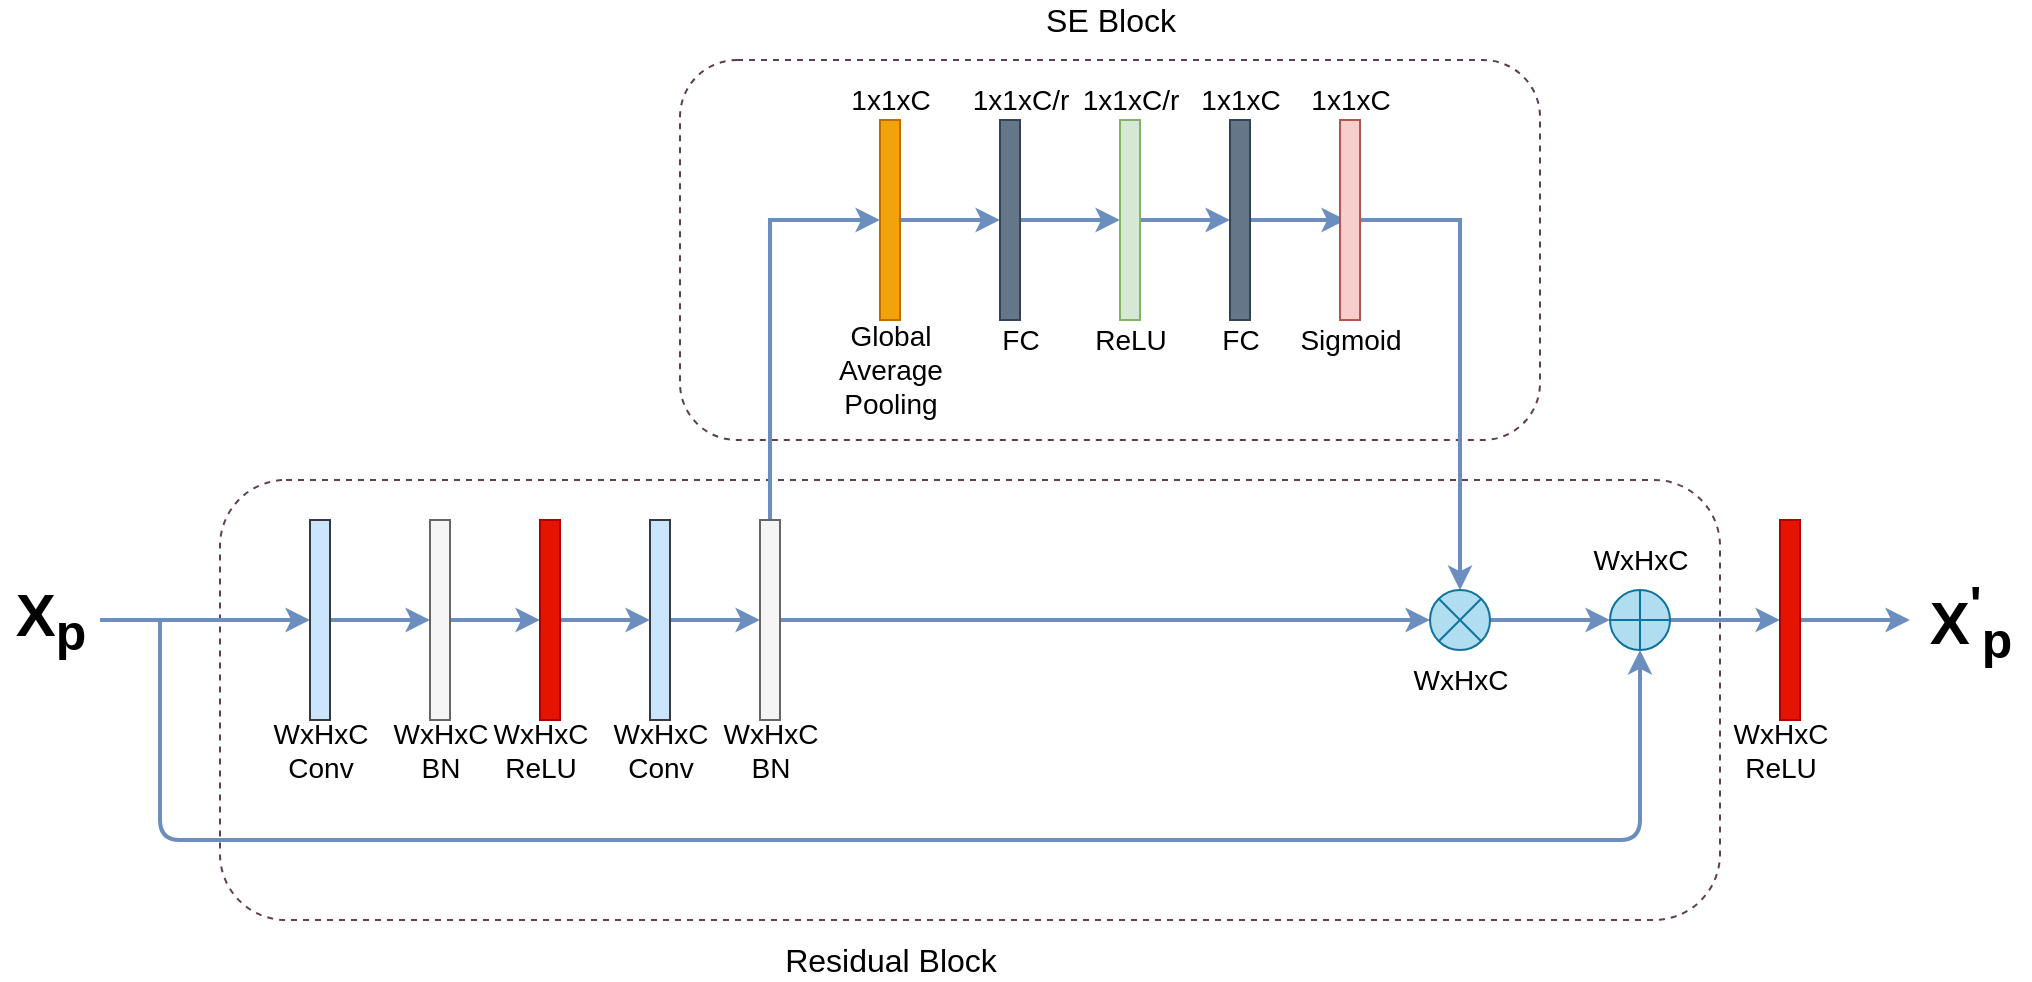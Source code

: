 <mxfile version="13.6.4" type="device"><diagram id="edo1cl_Gr3JymFWjyVaG" name="Page-1"><mxGraphModel dx="2912" dy="2306" grid="1" gridSize="10" guides="1" tooltips="1" connect="1" arrows="1" fold="1" page="1" pageScale="1" pageWidth="850" pageHeight="1100" math="0" shadow="0"><root><mxCell id="0"/><mxCell id="1" parent="0"/><mxCell id="Pwoq7LmQqT7I_lqhLKnq-89" value="" style="rounded=1;whiteSpace=wrap;html=1;fontSize=30;fillColor=none;dashed=1;strokeColor=#633F56;" parent="1" vertex="1"><mxGeometry y="180" width="750" height="220" as="geometry"/></mxCell><mxCell id="Pwoq7LmQqT7I_lqhLKnq-56" value="" style="rounded=1;whiteSpace=wrap;html=1;fontSize=30;fillColor=none;dashed=1;strokeColor=#5E3C52;" parent="1" vertex="1"><mxGeometry x="230" y="-30" width="430" height="190" as="geometry"/></mxCell><mxCell id="Pwoq7LmQqT7I_lqhLKnq-2" value="" style="rounded=0;whiteSpace=wrap;html=1;fillColor=#f5f5f5;strokeColor=#666666;fontColor=#333333;" parent="1" vertex="1"><mxGeometry x="270" y="200" width="10" height="100" as="geometry"/></mxCell><mxCell id="Pwoq7LmQqT7I_lqhLKnq-21" value="" style="edgeStyle=orthogonalEdgeStyle;rounded=0;sketch=0;orthogonalLoop=1;jettySize=auto;html=1;shadow=0;strokeWidth=2;fillColor=#dae8fc;strokeColor=#6c8ebf;exitX=1;exitY=0.5;exitDx=0;exitDy=0;exitPerimeter=0;entryX=0;entryY=0.5;entryDx=0;entryDy=0;entryPerimeter=0;" parent="1" source="Pwoq7LmQqT7I_lqhLKnq-22" target="Pwoq7LmQqT7I_lqhLKnq-27" edge="1"><mxGeometry relative="1" as="geometry"><mxPoint x="665" y="250" as="sourcePoint"/><mxPoint x="725" y="250" as="targetPoint"/></mxGeometry></mxCell><mxCell id="Pwoq7LmQqT7I_lqhLKnq-11" value="" style="edgeStyle=orthogonalEdgeStyle;orthogonalLoop=1;jettySize=auto;html=1;shadow=0;sketch=0;rounded=0;strokeWidth=2;fillColor=#dae8fc;strokeColor=#6c8ebf;" parent="1" source="Pwoq7LmQqT7I_lqhLKnq-7" target="Pwoq7LmQqT7I_lqhLKnq-10" edge="1"><mxGeometry relative="1" as="geometry"/></mxCell><mxCell id="Pwoq7LmQqT7I_lqhLKnq-7" value="" style="rounded=0;whiteSpace=wrap;html=1;fillColor=#f0a30a;strokeColor=#BD7000;fontColor=#ffffff;" parent="1" vertex="1"><mxGeometry x="330" width="10" height="100" as="geometry"/></mxCell><mxCell id="Pwoq7LmQqT7I_lqhLKnq-9" value="" style="endArrow=classic;html=1;exitX=0.5;exitY=0;exitDx=0;exitDy=0;entryX=0;entryY=0.5;entryDx=0;entryDy=0;shadow=0;sketch=0;rounded=0;strokeWidth=2;fillColor=#dae8fc;strokeColor=#6c8ebf;" parent="1" source="Pwoq7LmQqT7I_lqhLKnq-2" target="Pwoq7LmQqT7I_lqhLKnq-7" edge="1"><mxGeometry width="50" height="50" relative="1" as="geometry"><mxPoint x="370" y="240" as="sourcePoint"/><mxPoint x="420" y="190" as="targetPoint"/><Array as="points"><mxPoint x="275" y="50"/></Array></mxGeometry></mxCell><mxCell id="Pwoq7LmQqT7I_lqhLKnq-13" value="" style="edgeStyle=orthogonalEdgeStyle;orthogonalLoop=1;jettySize=auto;html=1;shadow=0;sketch=0;rounded=0;strokeWidth=2;fillColor=#dae8fc;strokeColor=#6c8ebf;" parent="1" source="Pwoq7LmQqT7I_lqhLKnq-10" target="Pwoq7LmQqT7I_lqhLKnq-12" edge="1"><mxGeometry relative="1" as="geometry"/></mxCell><mxCell id="Pwoq7LmQqT7I_lqhLKnq-10" value="" style="rounded=0;whiteSpace=wrap;html=1;fillColor=#647687;strokeColor=#314354;fontColor=#ffffff;" parent="1" vertex="1"><mxGeometry x="390" width="10" height="100" as="geometry"/></mxCell><mxCell id="Pwoq7LmQqT7I_lqhLKnq-15" value="" style="edgeStyle=orthogonalEdgeStyle;orthogonalLoop=1;jettySize=auto;html=1;shadow=0;sketch=0;rounded=0;strokeWidth=2;fillColor=#dae8fc;strokeColor=#6c8ebf;" parent="1" source="Pwoq7LmQqT7I_lqhLKnq-12" target="Pwoq7LmQqT7I_lqhLKnq-14" edge="1"><mxGeometry relative="1" as="geometry"/></mxCell><mxCell id="Pwoq7LmQqT7I_lqhLKnq-12" value="" style="rounded=0;whiteSpace=wrap;html=1;fillColor=#d5e8d4;strokeColor=#82b366;" parent="1" vertex="1"><mxGeometry x="450" width="10" height="100" as="geometry"/></mxCell><mxCell id="Pwoq7LmQqT7I_lqhLKnq-50" value="" style="edgeStyle=orthogonalEdgeStyle;rounded=0;sketch=0;orthogonalLoop=1;jettySize=auto;html=1;shadow=0;strokeWidth=2;fontSize=30;fillColor=#dae8fc;strokeColor=#6c8ebf;entryX=0.3;entryY=0.5;entryDx=0;entryDy=0;entryPerimeter=0;" parent="1" source="Pwoq7LmQqT7I_lqhLKnq-14" target="Pwoq7LmQqT7I_lqhLKnq-47" edge="1"><mxGeometry relative="1" as="geometry"><mxPoint x="633" y="50" as="targetPoint"/></mxGeometry></mxCell><mxCell id="Pwoq7LmQqT7I_lqhLKnq-14" value="" style="rounded=0;whiteSpace=wrap;html=1;fillColor=#647687;strokeColor=#314354;fontColor=#ffffff;" parent="1" vertex="1"><mxGeometry x="505" width="10" height="100" as="geometry"/></mxCell><mxCell id="Pwoq7LmQqT7I_lqhLKnq-16" value="" style="endArrow=classic;html=1;exitX=1;exitY=0.5;exitDx=0;exitDy=0;entryX=0.5;entryY=0;entryDx=0;entryDy=0;shadow=0;sketch=0;rounded=0;strokeWidth=2;fillColor=#dae8fc;strokeColor=#6c8ebf;entryPerimeter=0;" parent="1" source="Pwoq7LmQqT7I_lqhLKnq-47" target="Pwoq7LmQqT7I_lqhLKnq-22" edge="1"><mxGeometry width="50" height="50" relative="1" as="geometry"><mxPoint x="530" y="190" as="sourcePoint"/><mxPoint x="715" y="200" as="targetPoint"/><Array as="points"><mxPoint x="620" y="50"/></Array></mxGeometry></mxCell><mxCell id="Pwoq7LmQqT7I_lqhLKnq-17" value="" style="endArrow=classic;html=1;entryX=0;entryY=0.5;entryDx=0;entryDy=0;shadow=0;sketch=0;rounded=0;strokeWidth=2;fillColor=#dae8fc;strokeColor=#6c8ebf;exitX=1;exitY=0.5;exitDx=0;exitDy=0;" parent="1" source="Pwoq7LmQqT7I_lqhLKnq-61" target="Pwoq7LmQqT7I_lqhLKnq-2" edge="1"><mxGeometry width="50" height="50" relative="1" as="geometry"><mxPoint x="180" y="250.0" as="sourcePoint"/><mxPoint x="580" y="140" as="targetPoint"/></mxGeometry></mxCell><mxCell id="Pwoq7LmQqT7I_lqhLKnq-23" value="" style="edgeStyle=orthogonalEdgeStyle;orthogonalLoop=1;jettySize=auto;html=1;shadow=0;sketch=0;rounded=0;strokeWidth=2;fillColor=#dae8fc;strokeColor=#6c8ebf;" parent="1" source="Pwoq7LmQqT7I_lqhLKnq-2" target="Pwoq7LmQqT7I_lqhLKnq-22" edge="1"><mxGeometry relative="1" as="geometry"><mxPoint x="280" y="250" as="sourcePoint"/><mxPoint x="710" y="250" as="targetPoint"/></mxGeometry></mxCell><mxCell id="Pwoq7LmQqT7I_lqhLKnq-22" value="" style="verticalLabelPosition=bottom;verticalAlign=top;html=1;shape=mxgraph.flowchart.or;fillColor=#b1ddf0;strokeColor=#10739e;" parent="1" vertex="1"><mxGeometry x="605" y="235" width="30" height="30" as="geometry"/></mxCell><mxCell id="Pwoq7LmQqT7I_lqhLKnq-32" value="" style="edgeStyle=orthogonalEdgeStyle;rounded=0;sketch=0;orthogonalLoop=1;jettySize=auto;html=1;shadow=0;strokeWidth=2;fillColor=#dae8fc;strokeColor=#6c8ebf;entryX=0;entryY=0.5;entryDx=0;entryDy=0;" parent="1" source="Pwoq7LmQqT7I_lqhLKnq-27" target="Pwoq7LmQqT7I_lqhLKnq-80" edge="1"><mxGeometry relative="1" as="geometry"><mxPoint x="825" y="250" as="targetPoint"/></mxGeometry></mxCell><mxCell id="Pwoq7LmQqT7I_lqhLKnq-27" value="" style="verticalLabelPosition=bottom;verticalAlign=top;html=1;shape=mxgraph.flowchart.summing_function;fillColor=#b1ddf0;strokeColor=#10739e;" parent="1" vertex="1"><mxGeometry x="695" y="235" width="30" height="30" as="geometry"/></mxCell><mxCell id="Pwoq7LmQqT7I_lqhLKnq-30" value="" style="endArrow=classic;html=1;shadow=0;strokeWidth=2;entryX=0.5;entryY=1;entryDx=0;entryDy=0;entryPerimeter=0;fillColor=#dae8fc;strokeColor=#6c8ebf;" parent="1" target="Pwoq7LmQqT7I_lqhLKnq-27" edge="1"><mxGeometry width="50" height="50" relative="1" as="geometry"><mxPoint x="-30" y="250" as="sourcePoint"/><mxPoint x="580" y="140" as="targetPoint"/><Array as="points"><mxPoint x="-30" y="360"/><mxPoint x="710" y="360"/></Array></mxGeometry></mxCell><mxCell id="Pwoq7LmQqT7I_lqhLKnq-33" value="1x1xC" style="text;html=1;resizable=0;autosize=1;align=center;verticalAlign=middle;points=[];fillColor=none;strokeColor=none;rounded=0;fontSize=14;" parent="1" vertex="1"><mxGeometry x="305" y="-20" width="60" height="20" as="geometry"/></mxCell><mxCell id="Pwoq7LmQqT7I_lqhLKnq-34" value="1x1xC/r" style="text;html=1;resizable=0;autosize=1;align=center;verticalAlign=middle;points=[];fillColor=none;strokeColor=none;rounded=0;fontSize=14;" parent="1" vertex="1"><mxGeometry x="370" y="-20" width="60" height="20" as="geometry"/></mxCell><mxCell id="Pwoq7LmQqT7I_lqhLKnq-35" value="1x1xC/r" style="text;html=1;resizable=0;autosize=1;align=center;verticalAlign=middle;points=[];fillColor=none;strokeColor=none;rounded=0;fontSize=14;" parent="1" vertex="1"><mxGeometry x="425" y="-20" width="60" height="20" as="geometry"/></mxCell><mxCell id="Pwoq7LmQqT7I_lqhLKnq-36" value="1x1xC" style="text;html=1;resizable=0;autosize=1;align=center;verticalAlign=middle;points=[];fillColor=none;strokeColor=none;rounded=0;fontSize=14;" parent="1" vertex="1"><mxGeometry x="480" y="-20" width="60" height="20" as="geometry"/></mxCell><mxCell id="Pwoq7LmQqT7I_lqhLKnq-37" value="WxHxC&lt;br style=&quot;font-size: 14px;&quot;&gt;BN" style="text;html=1;resizable=0;autosize=1;align=center;verticalAlign=middle;points=[];fillColor=none;strokeColor=none;rounded=0;fontSize=14;" parent="1" vertex="1"><mxGeometry x="245" y="295" width="60" height="40" as="geometry"/></mxCell><mxCell id="Pwoq7LmQqT7I_lqhLKnq-38" value="WxHxC" style="text;html=1;resizable=0;autosize=1;align=center;verticalAlign=middle;points=[];fillColor=none;strokeColor=none;rounded=0;fontSize=14;" parent="1" vertex="1"><mxGeometry x="590" y="270" width="60" height="20" as="geometry"/></mxCell><mxCell id="Pwoq7LmQqT7I_lqhLKnq-39" value="WxHxC" style="text;html=1;resizable=0;autosize=1;align=center;verticalAlign=middle;points=[];fillColor=none;strokeColor=none;rounded=0;fontSize=14;" parent="1" vertex="1"><mxGeometry x="680" y="210" width="60" height="20" as="geometry"/></mxCell><mxCell id="Pwoq7LmQqT7I_lqhLKnq-41" value="&lt;b style=&quot;font-size: 30px&quot;&gt;X&lt;sup&gt;'&lt;/sup&gt;&lt;sub&gt;p&lt;/sub&gt;&lt;/b&gt;" style="text;html=1;resizable=0;autosize=1;align=center;verticalAlign=middle;points=[];fillColor=none;strokeColor=none;rounded=0;fontSize=30;" parent="1" vertex="1"><mxGeometry x="845" y="220" width="60" height="60" as="geometry"/></mxCell><mxCell id="Pwoq7LmQqT7I_lqhLKnq-79" value="" style="edgeStyle=orthogonalEdgeStyle;rounded=0;sketch=0;orthogonalLoop=1;jettySize=auto;html=1;shadow=0;strokeWidth=2;fontSize=30;entryX=0;entryY=0.5;entryDx=0;entryDy=0;fillColor=#dae8fc;strokeColor=#6c8ebf;" parent="1" source="Pwoq7LmQqT7I_lqhLKnq-44" target="Pwoq7LmQqT7I_lqhLKnq-70" edge="1"><mxGeometry relative="1" as="geometry"><mxPoint x="-30" y="250.0" as="targetPoint"/></mxGeometry></mxCell><mxCell id="Pwoq7LmQqT7I_lqhLKnq-44" value="&lt;b style=&quot;font-size: 30px&quot;&gt;X&lt;sub&gt;p&lt;/sub&gt;&lt;/b&gt;" style="text;html=1;resizable=0;autosize=1;align=center;verticalAlign=middle;points=[];fillColor=none;strokeColor=none;rounded=0;fontSize=30;" parent="1" vertex="1"><mxGeometry x="-110" y="225" width="50" height="50" as="geometry"/></mxCell><mxCell id="Pwoq7LmQqT7I_lqhLKnq-47" value="" style="rounded=0;whiteSpace=wrap;html=1;fillColor=#f8cecc;strokeColor=#b85450;" parent="1" vertex="1"><mxGeometry x="560" width="10" height="100" as="geometry"/></mxCell><mxCell id="Pwoq7LmQqT7I_lqhLKnq-48" value="1x1xC" style="text;html=1;resizable=0;autosize=1;align=center;verticalAlign=middle;points=[];fillColor=none;strokeColor=none;rounded=0;fontSize=14;" parent="1" vertex="1"><mxGeometry x="535" y="-20" width="60" height="20" as="geometry"/></mxCell><mxCell id="Pwoq7LmQqT7I_lqhLKnq-51" value="Global&lt;br style=&quot;font-size: 14px;&quot;&gt;Average&lt;br style=&quot;font-size: 14px;&quot;&gt;Pooling" style="text;html=1;resizable=0;autosize=1;align=center;verticalAlign=middle;points=[];fillColor=none;strokeColor=none;rounded=0;fontSize=14;" parent="1" vertex="1"><mxGeometry x="300" y="95" width="70" height="60" as="geometry"/></mxCell><mxCell id="Pwoq7LmQqT7I_lqhLKnq-52" value="FC" style="text;html=1;resizable=0;autosize=1;align=center;verticalAlign=middle;points=[];fillColor=none;strokeColor=none;rounded=0;fontSize=14;" parent="1" vertex="1"><mxGeometry x="385" y="100" width="30" height="20" as="geometry"/></mxCell><mxCell id="Pwoq7LmQqT7I_lqhLKnq-53" value="ReLU" style="text;html=1;resizable=0;autosize=1;align=center;verticalAlign=middle;points=[];fillColor=none;strokeColor=none;rounded=0;fontSize=14;" parent="1" vertex="1"><mxGeometry x="430" y="100" width="50" height="20" as="geometry"/></mxCell><mxCell id="Pwoq7LmQqT7I_lqhLKnq-54" value="FC" style="text;html=1;resizable=0;autosize=1;align=center;verticalAlign=middle;points=[];fillColor=none;strokeColor=none;rounded=0;fontSize=14;" parent="1" vertex="1"><mxGeometry x="495" y="100" width="30" height="20" as="geometry"/></mxCell><mxCell id="Pwoq7LmQqT7I_lqhLKnq-55" value="Sigmoid" style="text;html=1;resizable=0;autosize=1;align=center;verticalAlign=middle;points=[];fillColor=none;strokeColor=none;rounded=0;fontSize=14;" parent="1" vertex="1"><mxGeometry x="530" y="100" width="70" height="20" as="geometry"/></mxCell><mxCell id="Pwoq7LmQqT7I_lqhLKnq-58" value="Residual Block" style="text;html=1;resizable=0;autosize=1;align=center;verticalAlign=middle;points=[];fillColor=none;strokeColor=none;rounded=0;fontSize=16;" parent="1" vertex="1"><mxGeometry x="275" y="410" width="120" height="20" as="geometry"/></mxCell><mxCell id="Pwoq7LmQqT7I_lqhLKnq-59" value="SE Block" style="text;html=1;resizable=0;autosize=1;align=center;verticalAlign=middle;points=[];fillColor=none;strokeColor=none;rounded=0;fontSize=16;" parent="1" vertex="1"><mxGeometry x="405" y="-60" width="80" height="20" as="geometry"/></mxCell><mxCell id="Pwoq7LmQqT7I_lqhLKnq-60" value="" style="rounded=0;whiteSpace=wrap;html=1;fillColor=#f5f5f5;strokeColor=#666666;fontColor=#333333;" parent="1" vertex="1"><mxGeometry x="270" y="200" width="10" height="100" as="geometry"/></mxCell><mxCell id="Pwoq7LmQqT7I_lqhLKnq-61" value="" style="rounded=0;whiteSpace=wrap;html=1;fillColor=#cce5ff;strokeColor=#36393d;" parent="1" vertex="1"><mxGeometry x="215" y="200" width="10" height="100" as="geometry"/></mxCell><mxCell id="Pwoq7LmQqT7I_lqhLKnq-68" value="WxHxC&lt;br style=&quot;font-size: 14px;&quot;&gt;Conv" style="text;html=1;resizable=0;autosize=1;align=center;verticalAlign=middle;points=[];fillColor=none;strokeColor=none;rounded=0;fontSize=14;" parent="1" vertex="1"><mxGeometry x="190" y="295" width="60" height="40" as="geometry"/></mxCell><mxCell id="Pwoq7LmQqT7I_lqhLKnq-69" value="" style="edgeStyle=orthogonalEdgeStyle;rounded=0;sketch=0;orthogonalLoop=1;jettySize=auto;html=1;shadow=0;strokeWidth=2;fontSize=30;fillColor=#dae8fc;strokeColor=#6c8ebf;" parent="1" source="Pwoq7LmQqT7I_lqhLKnq-70" target="Pwoq7LmQqT7I_lqhLKnq-71" edge="1"><mxGeometry relative="1" as="geometry"/></mxCell><mxCell id="Pwoq7LmQqT7I_lqhLKnq-70" value="" style="rounded=0;whiteSpace=wrap;html=1;fillColor=#cce5ff;strokeColor=#36393d;" parent="1" vertex="1"><mxGeometry x="45" y="200" width="10" height="100" as="geometry"/></mxCell><mxCell id="Pwoq7LmQqT7I_lqhLKnq-74" value="" style="edgeStyle=orthogonalEdgeStyle;rounded=0;sketch=0;orthogonalLoop=1;jettySize=auto;html=1;shadow=0;strokeWidth=2;fontSize=30;fillColor=#dae8fc;strokeColor=#6c8ebf;entryX=0;entryY=0.5;entryDx=0;entryDy=0;" parent="1" source="Pwoq7LmQqT7I_lqhLKnq-71" target="Pwoq7LmQqT7I_lqhLKnq-75" edge="1"><mxGeometry relative="1" as="geometry"><mxPoint x="160" y="250" as="targetPoint"/></mxGeometry></mxCell><mxCell id="Pwoq7LmQqT7I_lqhLKnq-71" value="" style="rounded=0;whiteSpace=wrap;html=1;fillColor=#f5f5f5;strokeColor=#666666;fontColor=#333333;" parent="1" vertex="1"><mxGeometry x="105" y="200" width="10" height="100" as="geometry"/></mxCell><mxCell id="Pwoq7LmQqT7I_lqhLKnq-72" value="WxHxC&lt;br style=&quot;font-size: 14px;&quot;&gt;BN" style="text;html=1;resizable=0;autosize=1;align=center;verticalAlign=middle;points=[];fillColor=none;strokeColor=none;rounded=0;fontSize=14;" parent="1" vertex="1"><mxGeometry x="80" y="295" width="60" height="40" as="geometry"/></mxCell><mxCell id="Pwoq7LmQqT7I_lqhLKnq-73" value="WxHxC&lt;br style=&quot;font-size: 14px;&quot;&gt;Conv" style="text;html=1;resizable=0;autosize=1;align=center;verticalAlign=middle;points=[];fillColor=none;strokeColor=none;rounded=0;fontSize=14;" parent="1" vertex="1"><mxGeometry x="20" y="295" width="60" height="40" as="geometry"/></mxCell><mxCell id="Pwoq7LmQqT7I_lqhLKnq-77" value="" style="edgeStyle=orthogonalEdgeStyle;rounded=0;sketch=0;orthogonalLoop=1;jettySize=auto;html=1;shadow=0;strokeWidth=2;fontSize=30;entryX=0;entryY=0.5;entryDx=0;entryDy=0;fillColor=#dae8fc;strokeColor=#6c8ebf;" parent="1" source="Pwoq7LmQqT7I_lqhLKnq-75" target="Pwoq7LmQqT7I_lqhLKnq-61" edge="1"><mxGeometry relative="1" as="geometry"/></mxCell><mxCell id="Pwoq7LmQqT7I_lqhLKnq-75" value="" style="rounded=0;whiteSpace=wrap;html=1;fillColor=#e51400;strokeColor=#B20000;fontColor=#ffffff;" parent="1" vertex="1"><mxGeometry x="160" y="200" width="10" height="100" as="geometry"/></mxCell><mxCell id="Pwoq7LmQqT7I_lqhLKnq-76" value="WxHxC&lt;br style=&quot;font-size: 14px;&quot;&gt;ReLU" style="text;html=1;resizable=0;autosize=1;align=center;verticalAlign=middle;points=[];fillColor=none;strokeColor=none;rounded=0;fontSize=14;" parent="1" vertex="1"><mxGeometry x="130" y="295" width="60" height="40" as="geometry"/></mxCell><mxCell id="Pwoq7LmQqT7I_lqhLKnq-86" value="" style="edgeStyle=orthogonalEdgeStyle;rounded=0;sketch=0;orthogonalLoop=1;jettySize=auto;html=1;shadow=0;strokeWidth=2;fontSize=30;fillColor=#dae8fc;strokeColor=#6c8ebf;" parent="1" source="Pwoq7LmQqT7I_lqhLKnq-80" target="Pwoq7LmQqT7I_lqhLKnq-41" edge="1"><mxGeometry relative="1" as="geometry"/></mxCell><mxCell id="Pwoq7LmQqT7I_lqhLKnq-80" value="" style="rounded=0;whiteSpace=wrap;html=1;fillColor=#e51400;strokeColor=#B20000;fontColor=#ffffff;" parent="1" vertex="1"><mxGeometry x="780" y="200" width="10" height="100" as="geometry"/></mxCell><mxCell id="Pwoq7LmQqT7I_lqhLKnq-81" value="WxHxC&lt;br style=&quot;font-size: 14px;&quot;&gt;ReLU" style="text;html=1;resizable=0;autosize=1;align=center;verticalAlign=middle;points=[];fillColor=none;strokeColor=none;rounded=0;fontSize=14;" parent="1" vertex="1"><mxGeometry x="750" y="295" width="60" height="40" as="geometry"/></mxCell></root></mxGraphModel></diagram></mxfile>